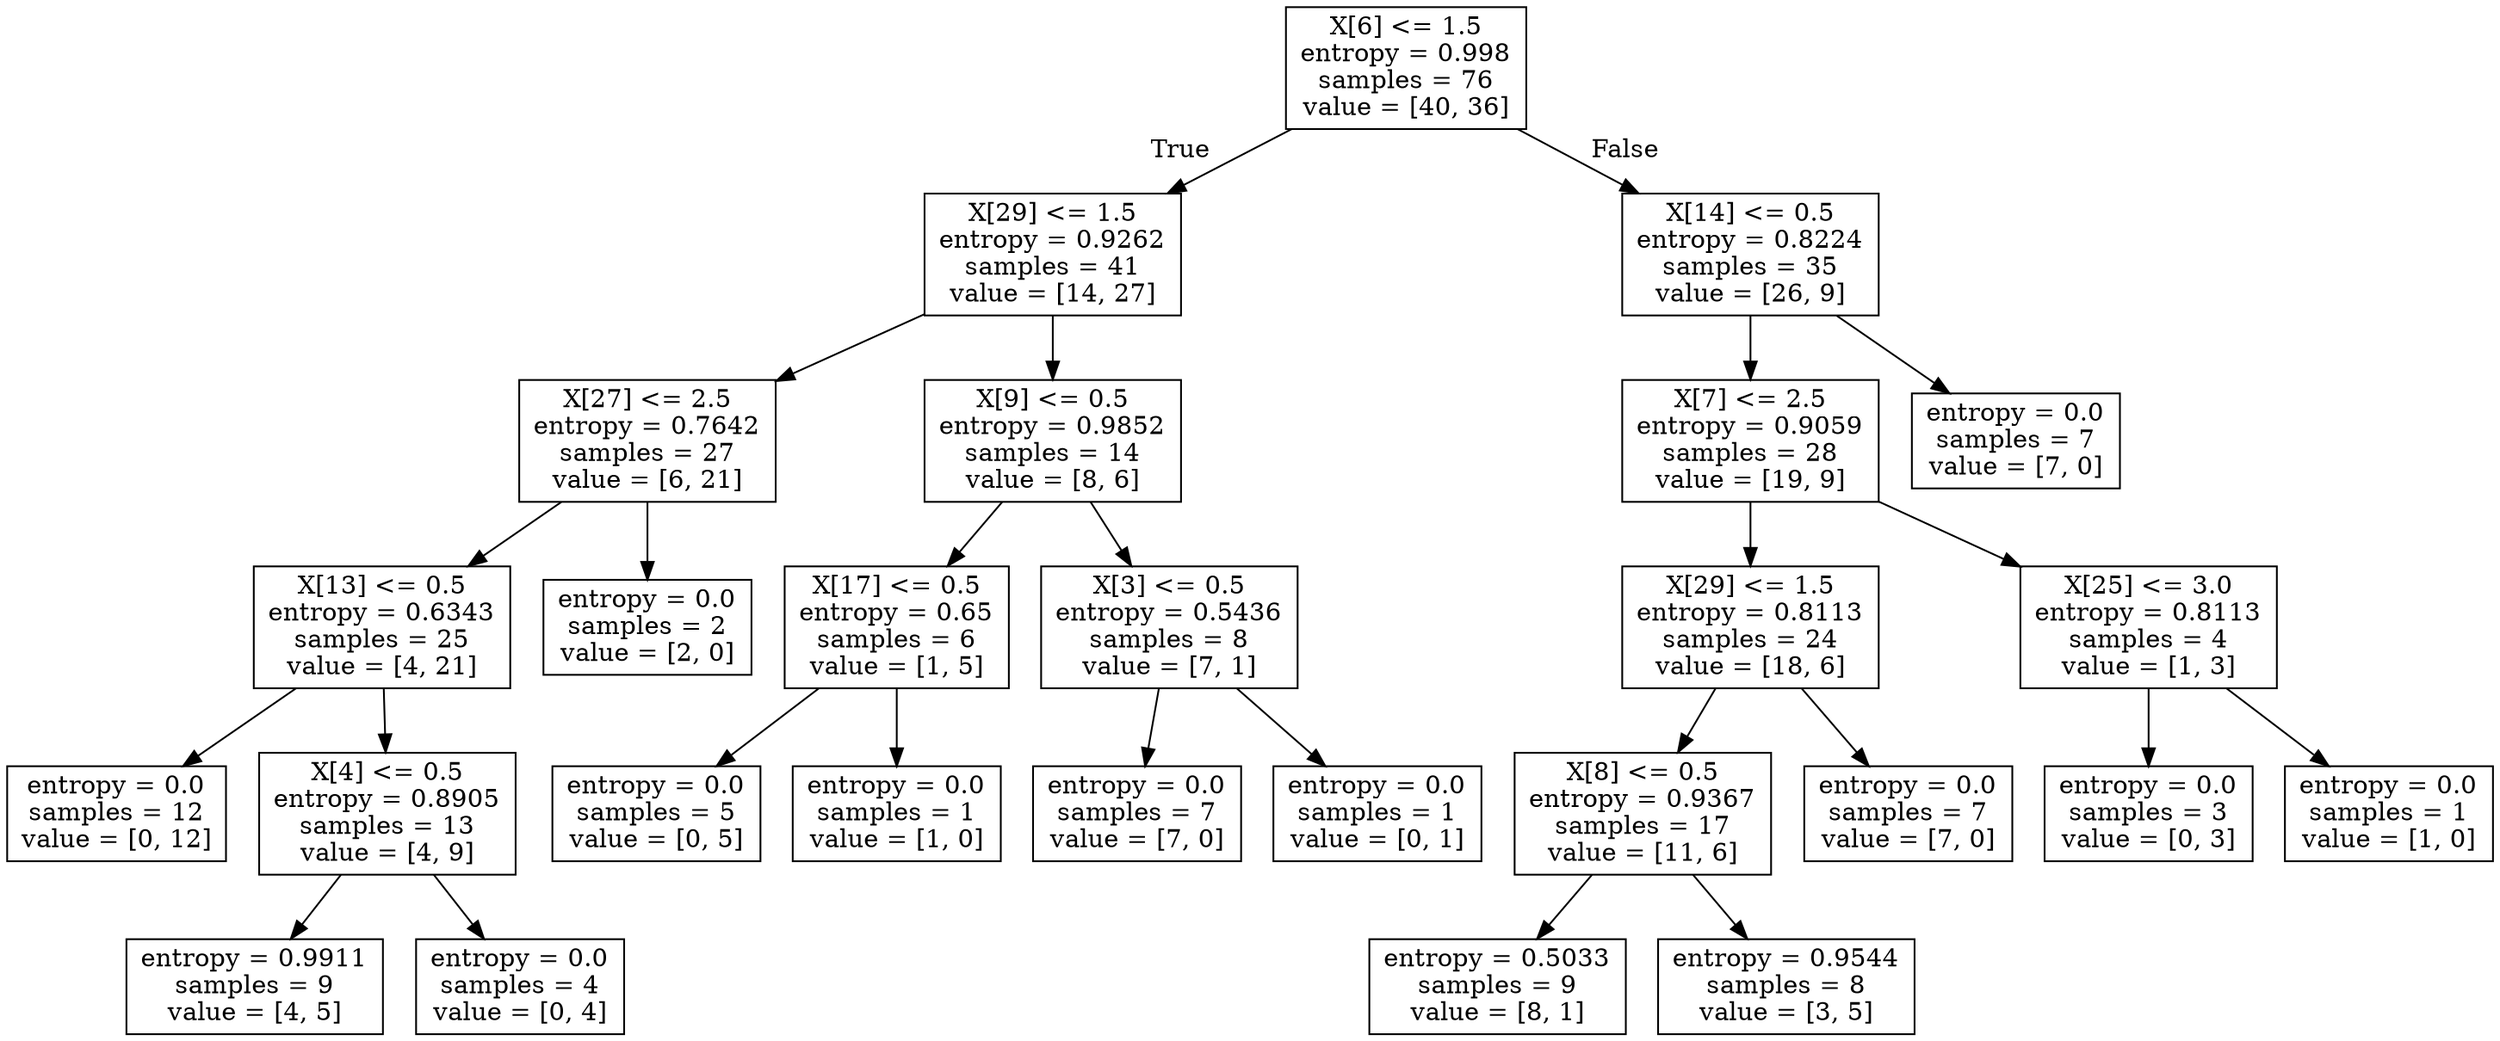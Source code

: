 digraph Tree {
node [shape=box] ;
0 [label="X[6] <= 1.5\nentropy = 0.998\nsamples = 76\nvalue = [40, 36]"] ;
1 [label="X[29] <= 1.5\nentropy = 0.9262\nsamples = 41\nvalue = [14, 27]"] ;
0 -> 1 [labeldistance=2.5, labelangle=45, headlabel="True"] ;
2 [label="X[27] <= 2.5\nentropy = 0.7642\nsamples = 27\nvalue = [6, 21]"] ;
1 -> 2 ;
3 [label="X[13] <= 0.5\nentropy = 0.6343\nsamples = 25\nvalue = [4, 21]"] ;
2 -> 3 ;
4 [label="entropy = 0.0\nsamples = 12\nvalue = [0, 12]"] ;
3 -> 4 ;
5 [label="X[4] <= 0.5\nentropy = 0.8905\nsamples = 13\nvalue = [4, 9]"] ;
3 -> 5 ;
6 [label="entropy = 0.9911\nsamples = 9\nvalue = [4, 5]"] ;
5 -> 6 ;
7 [label="entropy = 0.0\nsamples = 4\nvalue = [0, 4]"] ;
5 -> 7 ;
8 [label="entropy = 0.0\nsamples = 2\nvalue = [2, 0]"] ;
2 -> 8 ;
9 [label="X[9] <= 0.5\nentropy = 0.9852\nsamples = 14\nvalue = [8, 6]"] ;
1 -> 9 ;
10 [label="X[17] <= 0.5\nentropy = 0.65\nsamples = 6\nvalue = [1, 5]"] ;
9 -> 10 ;
11 [label="entropy = 0.0\nsamples = 5\nvalue = [0, 5]"] ;
10 -> 11 ;
12 [label="entropy = 0.0\nsamples = 1\nvalue = [1, 0]"] ;
10 -> 12 ;
13 [label="X[3] <= 0.5\nentropy = 0.5436\nsamples = 8\nvalue = [7, 1]"] ;
9 -> 13 ;
14 [label="entropy = 0.0\nsamples = 7\nvalue = [7, 0]"] ;
13 -> 14 ;
15 [label="entropy = 0.0\nsamples = 1\nvalue = [0, 1]"] ;
13 -> 15 ;
16 [label="X[14] <= 0.5\nentropy = 0.8224\nsamples = 35\nvalue = [26, 9]"] ;
0 -> 16 [labeldistance=2.5, labelangle=-45, headlabel="False"] ;
17 [label="X[7] <= 2.5\nentropy = 0.9059\nsamples = 28\nvalue = [19, 9]"] ;
16 -> 17 ;
18 [label="X[29] <= 1.5\nentropy = 0.8113\nsamples = 24\nvalue = [18, 6]"] ;
17 -> 18 ;
19 [label="X[8] <= 0.5\nentropy = 0.9367\nsamples = 17\nvalue = [11, 6]"] ;
18 -> 19 ;
20 [label="entropy = 0.5033\nsamples = 9\nvalue = [8, 1]"] ;
19 -> 20 ;
21 [label="entropy = 0.9544\nsamples = 8\nvalue = [3, 5]"] ;
19 -> 21 ;
22 [label="entropy = 0.0\nsamples = 7\nvalue = [7, 0]"] ;
18 -> 22 ;
23 [label="X[25] <= 3.0\nentropy = 0.8113\nsamples = 4\nvalue = [1, 3]"] ;
17 -> 23 ;
24 [label="entropy = 0.0\nsamples = 3\nvalue = [0, 3]"] ;
23 -> 24 ;
25 [label="entropy = 0.0\nsamples = 1\nvalue = [1, 0]"] ;
23 -> 25 ;
26 [label="entropy = 0.0\nsamples = 7\nvalue = [7, 0]"] ;
16 -> 26 ;
}
